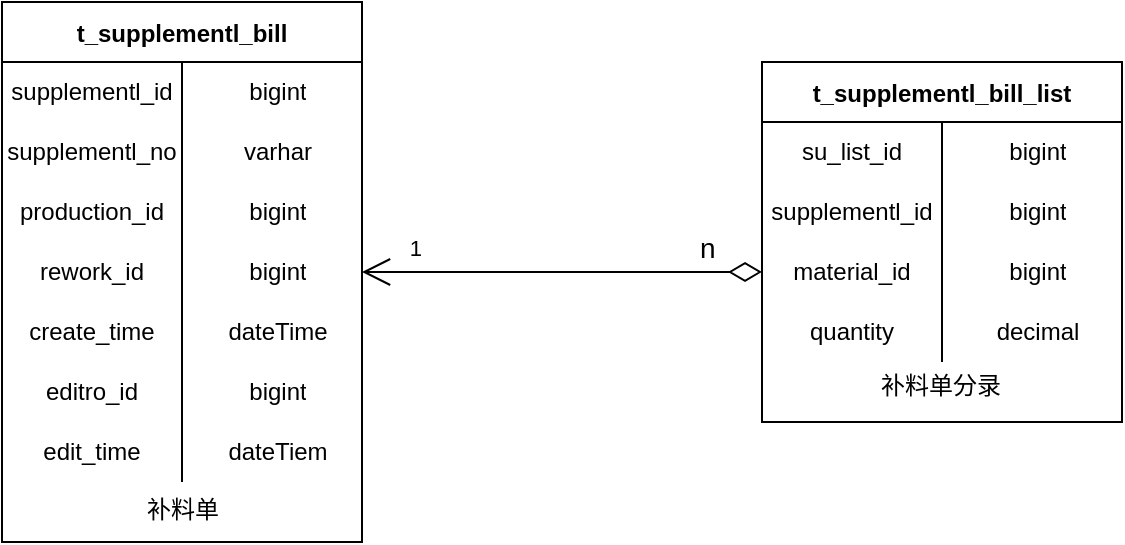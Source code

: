 <mxfile version="20.0.4" type="github">
  <diagram id="9fziocUv9-eIr5mU1rvh" name="第 1 页">
    <mxGraphModel dx="1422" dy="786" grid="1" gridSize="10" guides="1" tooltips="1" connect="1" arrows="1" fold="1" page="1" pageScale="1" pageWidth="1654" pageHeight="2336" math="0" shadow="0">
      <root>
        <mxCell id="0" />
        <mxCell id="1" parent="0" />
        <mxCell id="u2ohHo1frnQ1lBVeit91-1" value="t_supplementl_bill" style="shape=table;startSize=30;container=1;collapsible=0;childLayout=tableLayout;fixedRows=1;rowLines=0;fontStyle=1;" vertex="1" parent="1">
          <mxGeometry x="340" y="200" width="180" height="270" as="geometry" />
        </mxCell>
        <mxCell id="u2ohHo1frnQ1lBVeit91-2" value="" style="shape=tableRow;horizontal=0;startSize=0;swimlaneHead=0;swimlaneBody=0;top=0;left=0;bottom=0;right=0;collapsible=0;dropTarget=0;fillColor=none;points=[[0,0.5],[1,0.5]];portConstraint=eastwest;" vertex="1" parent="u2ohHo1frnQ1lBVeit91-1">
          <mxGeometry y="30" width="180" height="30" as="geometry" />
        </mxCell>
        <mxCell id="u2ohHo1frnQ1lBVeit91-3" value="supplementl_id" style="shape=partialRectangle;html=1;whiteSpace=wrap;connectable=0;fillColor=none;top=0;left=0;bottom=0;right=0;overflow=hidden;pointerEvents=1;" vertex="1" parent="u2ohHo1frnQ1lBVeit91-2">
          <mxGeometry width="90" height="30" as="geometry">
            <mxRectangle width="90" height="30" as="alternateBounds" />
          </mxGeometry>
        </mxCell>
        <mxCell id="u2ohHo1frnQ1lBVeit91-4" value="bigint" style="shape=partialRectangle;html=1;whiteSpace=wrap;connectable=0;fillColor=none;top=0;left=0;bottom=0;right=0;align=center;spacingLeft=6;overflow=hidden;" vertex="1" parent="u2ohHo1frnQ1lBVeit91-2">
          <mxGeometry x="90" width="90" height="30" as="geometry">
            <mxRectangle width="90" height="30" as="alternateBounds" />
          </mxGeometry>
        </mxCell>
        <mxCell id="u2ohHo1frnQ1lBVeit91-5" value="" style="shape=tableRow;horizontal=0;startSize=0;swimlaneHead=0;swimlaneBody=0;top=0;left=0;bottom=0;right=0;collapsible=0;dropTarget=0;fillColor=none;points=[[0,0.5],[1,0.5]];portConstraint=eastwest;" vertex="1" parent="u2ohHo1frnQ1lBVeit91-1">
          <mxGeometry y="60" width="180" height="30" as="geometry" />
        </mxCell>
        <mxCell id="u2ohHo1frnQ1lBVeit91-6" value="supplementl_no" style="shape=partialRectangle;html=1;whiteSpace=wrap;connectable=0;fillColor=none;top=0;left=0;bottom=0;right=0;overflow=hidden;" vertex="1" parent="u2ohHo1frnQ1lBVeit91-5">
          <mxGeometry width="90" height="30" as="geometry">
            <mxRectangle width="90" height="30" as="alternateBounds" />
          </mxGeometry>
        </mxCell>
        <mxCell id="u2ohHo1frnQ1lBVeit91-7" value="varhar" style="shape=partialRectangle;html=1;whiteSpace=wrap;connectable=0;fillColor=none;top=0;left=0;bottom=0;right=0;align=center;spacingLeft=6;overflow=hidden;" vertex="1" parent="u2ohHo1frnQ1lBVeit91-5">
          <mxGeometry x="90" width="90" height="30" as="geometry">
            <mxRectangle width="90" height="30" as="alternateBounds" />
          </mxGeometry>
        </mxCell>
        <mxCell id="u2ohHo1frnQ1lBVeit91-8" value="" style="shape=tableRow;horizontal=0;startSize=0;swimlaneHead=0;swimlaneBody=0;top=0;left=0;bottom=0;right=0;collapsible=0;dropTarget=0;fillColor=none;points=[[0,0.5],[1,0.5]];portConstraint=eastwest;" vertex="1" parent="u2ohHo1frnQ1lBVeit91-1">
          <mxGeometry y="90" width="180" height="30" as="geometry" />
        </mxCell>
        <mxCell id="u2ohHo1frnQ1lBVeit91-9" value="production_id" style="shape=partialRectangle;html=1;whiteSpace=wrap;connectable=0;fillColor=none;top=0;left=0;bottom=0;right=0;overflow=hidden;" vertex="1" parent="u2ohHo1frnQ1lBVeit91-8">
          <mxGeometry width="90" height="30" as="geometry">
            <mxRectangle width="90" height="30" as="alternateBounds" />
          </mxGeometry>
        </mxCell>
        <mxCell id="u2ohHo1frnQ1lBVeit91-10" value="bigint" style="shape=partialRectangle;html=1;whiteSpace=wrap;connectable=0;fillColor=none;top=0;left=0;bottom=0;right=0;align=center;spacingLeft=6;overflow=hidden;" vertex="1" parent="u2ohHo1frnQ1lBVeit91-8">
          <mxGeometry x="90" width="90" height="30" as="geometry">
            <mxRectangle width="90" height="30" as="alternateBounds" />
          </mxGeometry>
        </mxCell>
        <mxCell id="u2ohHo1frnQ1lBVeit91-11" style="shape=tableRow;horizontal=0;startSize=0;swimlaneHead=0;swimlaneBody=0;top=0;left=0;bottom=0;right=0;collapsible=0;dropTarget=0;fillColor=none;points=[[0,0.5],[1,0.5]];portConstraint=eastwest;" vertex="1" parent="u2ohHo1frnQ1lBVeit91-1">
          <mxGeometry y="120" width="180" height="30" as="geometry" />
        </mxCell>
        <mxCell id="u2ohHo1frnQ1lBVeit91-12" value="rework_id" style="shape=partialRectangle;html=1;whiteSpace=wrap;connectable=0;fillColor=none;top=0;left=0;bottom=0;right=0;overflow=hidden;" vertex="1" parent="u2ohHo1frnQ1lBVeit91-11">
          <mxGeometry width="90" height="30" as="geometry">
            <mxRectangle width="90" height="30" as="alternateBounds" />
          </mxGeometry>
        </mxCell>
        <mxCell id="u2ohHo1frnQ1lBVeit91-13" value="bigint" style="shape=partialRectangle;html=1;whiteSpace=wrap;connectable=0;fillColor=none;top=0;left=0;bottom=0;right=0;align=center;spacingLeft=6;overflow=hidden;" vertex="1" parent="u2ohHo1frnQ1lBVeit91-11">
          <mxGeometry x="90" width="90" height="30" as="geometry">
            <mxRectangle width="90" height="30" as="alternateBounds" />
          </mxGeometry>
        </mxCell>
        <mxCell id="u2ohHo1frnQ1lBVeit91-14" style="shape=tableRow;horizontal=0;startSize=0;swimlaneHead=0;swimlaneBody=0;top=0;left=0;bottom=0;right=0;collapsible=0;dropTarget=0;fillColor=none;points=[[0,0.5],[1,0.5]];portConstraint=eastwest;" vertex="1" parent="u2ohHo1frnQ1lBVeit91-1">
          <mxGeometry y="150" width="180" height="30" as="geometry" />
        </mxCell>
        <mxCell id="u2ohHo1frnQ1lBVeit91-15" value="create_time" style="shape=partialRectangle;html=1;whiteSpace=wrap;connectable=0;fillColor=none;top=0;left=0;bottom=0;right=0;overflow=hidden;" vertex="1" parent="u2ohHo1frnQ1lBVeit91-14">
          <mxGeometry width="90" height="30" as="geometry">
            <mxRectangle width="90" height="30" as="alternateBounds" />
          </mxGeometry>
        </mxCell>
        <mxCell id="u2ohHo1frnQ1lBVeit91-16" value="dateTime" style="shape=partialRectangle;html=1;whiteSpace=wrap;connectable=0;fillColor=none;top=0;left=0;bottom=0;right=0;align=center;spacingLeft=6;overflow=hidden;" vertex="1" parent="u2ohHo1frnQ1lBVeit91-14">
          <mxGeometry x="90" width="90" height="30" as="geometry">
            <mxRectangle width="90" height="30" as="alternateBounds" />
          </mxGeometry>
        </mxCell>
        <mxCell id="u2ohHo1frnQ1lBVeit91-17" style="shape=tableRow;horizontal=0;startSize=0;swimlaneHead=0;swimlaneBody=0;top=0;left=0;bottom=0;right=0;collapsible=0;dropTarget=0;fillColor=none;points=[[0,0.5],[1,0.5]];portConstraint=eastwest;" vertex="1" parent="u2ohHo1frnQ1lBVeit91-1">
          <mxGeometry y="180" width="180" height="30" as="geometry" />
        </mxCell>
        <mxCell id="u2ohHo1frnQ1lBVeit91-18" value="editro_id" style="shape=partialRectangle;html=1;whiteSpace=wrap;connectable=0;fillColor=none;top=0;left=0;bottom=0;right=0;overflow=hidden;" vertex="1" parent="u2ohHo1frnQ1lBVeit91-17">
          <mxGeometry width="90" height="30" as="geometry">
            <mxRectangle width="90" height="30" as="alternateBounds" />
          </mxGeometry>
        </mxCell>
        <mxCell id="u2ohHo1frnQ1lBVeit91-19" value="bigint" style="shape=partialRectangle;html=1;whiteSpace=wrap;connectable=0;fillColor=none;top=0;left=0;bottom=0;right=0;align=center;spacingLeft=6;overflow=hidden;" vertex="1" parent="u2ohHo1frnQ1lBVeit91-17">
          <mxGeometry x="90" width="90" height="30" as="geometry">
            <mxRectangle width="90" height="30" as="alternateBounds" />
          </mxGeometry>
        </mxCell>
        <mxCell id="u2ohHo1frnQ1lBVeit91-20" style="shape=tableRow;horizontal=0;startSize=0;swimlaneHead=0;swimlaneBody=0;top=0;left=0;bottom=0;right=0;collapsible=0;dropTarget=0;fillColor=none;points=[[0,0.5],[1,0.5]];portConstraint=eastwest;" vertex="1" parent="u2ohHo1frnQ1lBVeit91-1">
          <mxGeometry y="210" width="180" height="30" as="geometry" />
        </mxCell>
        <mxCell id="u2ohHo1frnQ1lBVeit91-21" value="edit_time" style="shape=partialRectangle;html=1;whiteSpace=wrap;connectable=0;fillColor=none;top=0;left=0;bottom=0;right=0;overflow=hidden;" vertex="1" parent="u2ohHo1frnQ1lBVeit91-20">
          <mxGeometry width="90" height="30" as="geometry">
            <mxRectangle width="90" height="30" as="alternateBounds" />
          </mxGeometry>
        </mxCell>
        <mxCell id="u2ohHo1frnQ1lBVeit91-22" value="dateTiem" style="shape=partialRectangle;html=1;whiteSpace=wrap;connectable=0;fillColor=none;top=0;left=0;bottom=0;right=0;align=center;spacingLeft=6;overflow=hidden;" vertex="1" parent="u2ohHo1frnQ1lBVeit91-20">
          <mxGeometry x="90" width="90" height="30" as="geometry">
            <mxRectangle width="90" height="30" as="alternateBounds" />
          </mxGeometry>
        </mxCell>
        <mxCell id="u2ohHo1frnQ1lBVeit91-23" value="补料单" style="text;html=1;align=center;verticalAlign=middle;resizable=0;points=[];autosize=1;strokeColor=none;fillColor=none;" vertex="1" parent="1">
          <mxGeometry x="400" y="439" width="60" height="30" as="geometry" />
        </mxCell>
        <mxCell id="u2ohHo1frnQ1lBVeit91-24" value="t_supplementl_bill_list" style="shape=table;startSize=30;container=1;collapsible=0;childLayout=tableLayout;fixedRows=1;rowLines=0;fontStyle=1;" vertex="1" parent="1">
          <mxGeometry x="720" y="230" width="180" height="180" as="geometry" />
        </mxCell>
        <mxCell id="u2ohHo1frnQ1lBVeit91-25" value="" style="shape=tableRow;horizontal=0;startSize=0;swimlaneHead=0;swimlaneBody=0;top=0;left=0;bottom=0;right=0;collapsible=0;dropTarget=0;fillColor=none;points=[[0,0.5],[1,0.5]];portConstraint=eastwest;align=center;" vertex="1" parent="u2ohHo1frnQ1lBVeit91-24">
          <mxGeometry y="30" width="180" height="30" as="geometry" />
        </mxCell>
        <mxCell id="u2ohHo1frnQ1lBVeit91-26" value="su_list_id" style="shape=partialRectangle;html=1;whiteSpace=wrap;connectable=0;fillColor=none;top=0;left=0;bottom=0;right=0;overflow=hidden;pointerEvents=1;" vertex="1" parent="u2ohHo1frnQ1lBVeit91-25">
          <mxGeometry width="90" height="30" as="geometry">
            <mxRectangle width="90" height="30" as="alternateBounds" />
          </mxGeometry>
        </mxCell>
        <mxCell id="u2ohHo1frnQ1lBVeit91-27" value="bigint" style="shape=partialRectangle;html=1;whiteSpace=wrap;connectable=0;fillColor=none;top=0;left=0;bottom=0;right=0;align=center;spacingLeft=6;overflow=hidden;" vertex="1" parent="u2ohHo1frnQ1lBVeit91-25">
          <mxGeometry x="90" width="90" height="30" as="geometry">
            <mxRectangle width="90" height="30" as="alternateBounds" />
          </mxGeometry>
        </mxCell>
        <mxCell id="u2ohHo1frnQ1lBVeit91-28" value="" style="shape=tableRow;horizontal=0;startSize=0;swimlaneHead=0;swimlaneBody=0;top=0;left=0;bottom=0;right=0;collapsible=0;dropTarget=0;fillColor=none;points=[[0,0.5],[1,0.5]];portConstraint=eastwest;" vertex="1" parent="u2ohHo1frnQ1lBVeit91-24">
          <mxGeometry y="60" width="180" height="30" as="geometry" />
        </mxCell>
        <mxCell id="u2ohHo1frnQ1lBVeit91-29" value="supplementl_id" style="shape=partialRectangle;html=1;whiteSpace=wrap;connectable=0;fillColor=none;top=0;left=0;bottom=0;right=0;overflow=hidden;" vertex="1" parent="u2ohHo1frnQ1lBVeit91-28">
          <mxGeometry width="90" height="30" as="geometry">
            <mxRectangle width="90" height="30" as="alternateBounds" />
          </mxGeometry>
        </mxCell>
        <mxCell id="u2ohHo1frnQ1lBVeit91-30" value="bigint" style="shape=partialRectangle;html=1;whiteSpace=wrap;connectable=0;fillColor=none;top=0;left=0;bottom=0;right=0;align=center;spacingLeft=6;overflow=hidden;" vertex="1" parent="u2ohHo1frnQ1lBVeit91-28">
          <mxGeometry x="90" width="90" height="30" as="geometry">
            <mxRectangle width="90" height="30" as="alternateBounds" />
          </mxGeometry>
        </mxCell>
        <mxCell id="u2ohHo1frnQ1lBVeit91-31" value="" style="shape=tableRow;horizontal=0;startSize=0;swimlaneHead=0;swimlaneBody=0;top=0;left=0;bottom=0;right=0;collapsible=0;dropTarget=0;fillColor=none;points=[[0,0.5],[1,0.5]];portConstraint=eastwest;" vertex="1" parent="u2ohHo1frnQ1lBVeit91-24">
          <mxGeometry y="90" width="180" height="30" as="geometry" />
        </mxCell>
        <mxCell id="u2ohHo1frnQ1lBVeit91-32" value="material_id" style="shape=partialRectangle;html=1;whiteSpace=wrap;connectable=0;fillColor=none;top=0;left=0;bottom=0;right=0;overflow=hidden;" vertex="1" parent="u2ohHo1frnQ1lBVeit91-31">
          <mxGeometry width="90" height="30" as="geometry">
            <mxRectangle width="90" height="30" as="alternateBounds" />
          </mxGeometry>
        </mxCell>
        <mxCell id="u2ohHo1frnQ1lBVeit91-33" value="bigint" style="shape=partialRectangle;html=1;whiteSpace=wrap;connectable=0;fillColor=none;top=0;left=0;bottom=0;right=0;align=center;spacingLeft=6;overflow=hidden;" vertex="1" parent="u2ohHo1frnQ1lBVeit91-31">
          <mxGeometry x="90" width="90" height="30" as="geometry">
            <mxRectangle width="90" height="30" as="alternateBounds" />
          </mxGeometry>
        </mxCell>
        <mxCell id="u2ohHo1frnQ1lBVeit91-34" style="shape=tableRow;horizontal=0;startSize=0;swimlaneHead=0;swimlaneBody=0;top=0;left=0;bottom=0;right=0;collapsible=0;dropTarget=0;fillColor=none;points=[[0,0.5],[1,0.5]];portConstraint=eastwest;" vertex="1" parent="u2ohHo1frnQ1lBVeit91-24">
          <mxGeometry y="120" width="180" height="30" as="geometry" />
        </mxCell>
        <mxCell id="u2ohHo1frnQ1lBVeit91-35" value="quantity" style="shape=partialRectangle;html=1;whiteSpace=wrap;connectable=0;fillColor=none;top=0;left=0;bottom=0;right=0;overflow=hidden;" vertex="1" parent="u2ohHo1frnQ1lBVeit91-34">
          <mxGeometry width="90" height="30" as="geometry">
            <mxRectangle width="90" height="30" as="alternateBounds" />
          </mxGeometry>
        </mxCell>
        <mxCell id="u2ohHo1frnQ1lBVeit91-36" value="decimal" style="shape=partialRectangle;html=1;whiteSpace=wrap;connectable=0;fillColor=none;top=0;left=0;bottom=0;right=0;align=center;spacingLeft=6;overflow=hidden;" vertex="1" parent="u2ohHo1frnQ1lBVeit91-34">
          <mxGeometry x="90" width="90" height="30" as="geometry">
            <mxRectangle width="90" height="30" as="alternateBounds" />
          </mxGeometry>
        </mxCell>
        <mxCell id="u2ohHo1frnQ1lBVeit91-37" value="补料单分录" style="text;html=1;align=center;verticalAlign=middle;resizable=0;points=[];autosize=1;strokeColor=none;fillColor=none;" vertex="1" parent="1">
          <mxGeometry x="769" y="377" width="80" height="30" as="geometry" />
        </mxCell>
        <mxCell id="u2ohHo1frnQ1lBVeit91-38" value="" style="endArrow=open;html=1;endSize=12;startArrow=diamondThin;startSize=14;startFill=0;edgeStyle=orthogonalEdgeStyle;rounded=0;entryX=1;entryY=0.5;entryDx=0;entryDy=0;exitX=0;exitY=0.5;exitDx=0;exitDy=0;" edge="1" parent="1" source="u2ohHo1frnQ1lBVeit91-31" target="u2ohHo1frnQ1lBVeit91-11">
          <mxGeometry relative="1" as="geometry">
            <mxPoint x="640" y="400" as="sourcePoint" />
            <mxPoint x="800" y="400" as="targetPoint" />
          </mxGeometry>
        </mxCell>
        <mxCell id="u2ohHo1frnQ1lBVeit91-39" value="n" style="edgeLabel;resizable=0;html=1;align=left;verticalAlign=top;fontSize=14;" connectable="0" vertex="1" parent="u2ohHo1frnQ1lBVeit91-38">
          <mxGeometry x="-1" relative="1" as="geometry">
            <mxPoint x="-33" y="-27" as="offset" />
          </mxGeometry>
        </mxCell>
        <mxCell id="u2ohHo1frnQ1lBVeit91-40" value="1" style="edgeLabel;resizable=0;html=1;align=right;verticalAlign=top;" connectable="0" vertex="1" parent="u2ohHo1frnQ1lBVeit91-38">
          <mxGeometry x="1" relative="1" as="geometry">
            <mxPoint x="30" y="-25" as="offset" />
          </mxGeometry>
        </mxCell>
      </root>
    </mxGraphModel>
  </diagram>
</mxfile>
